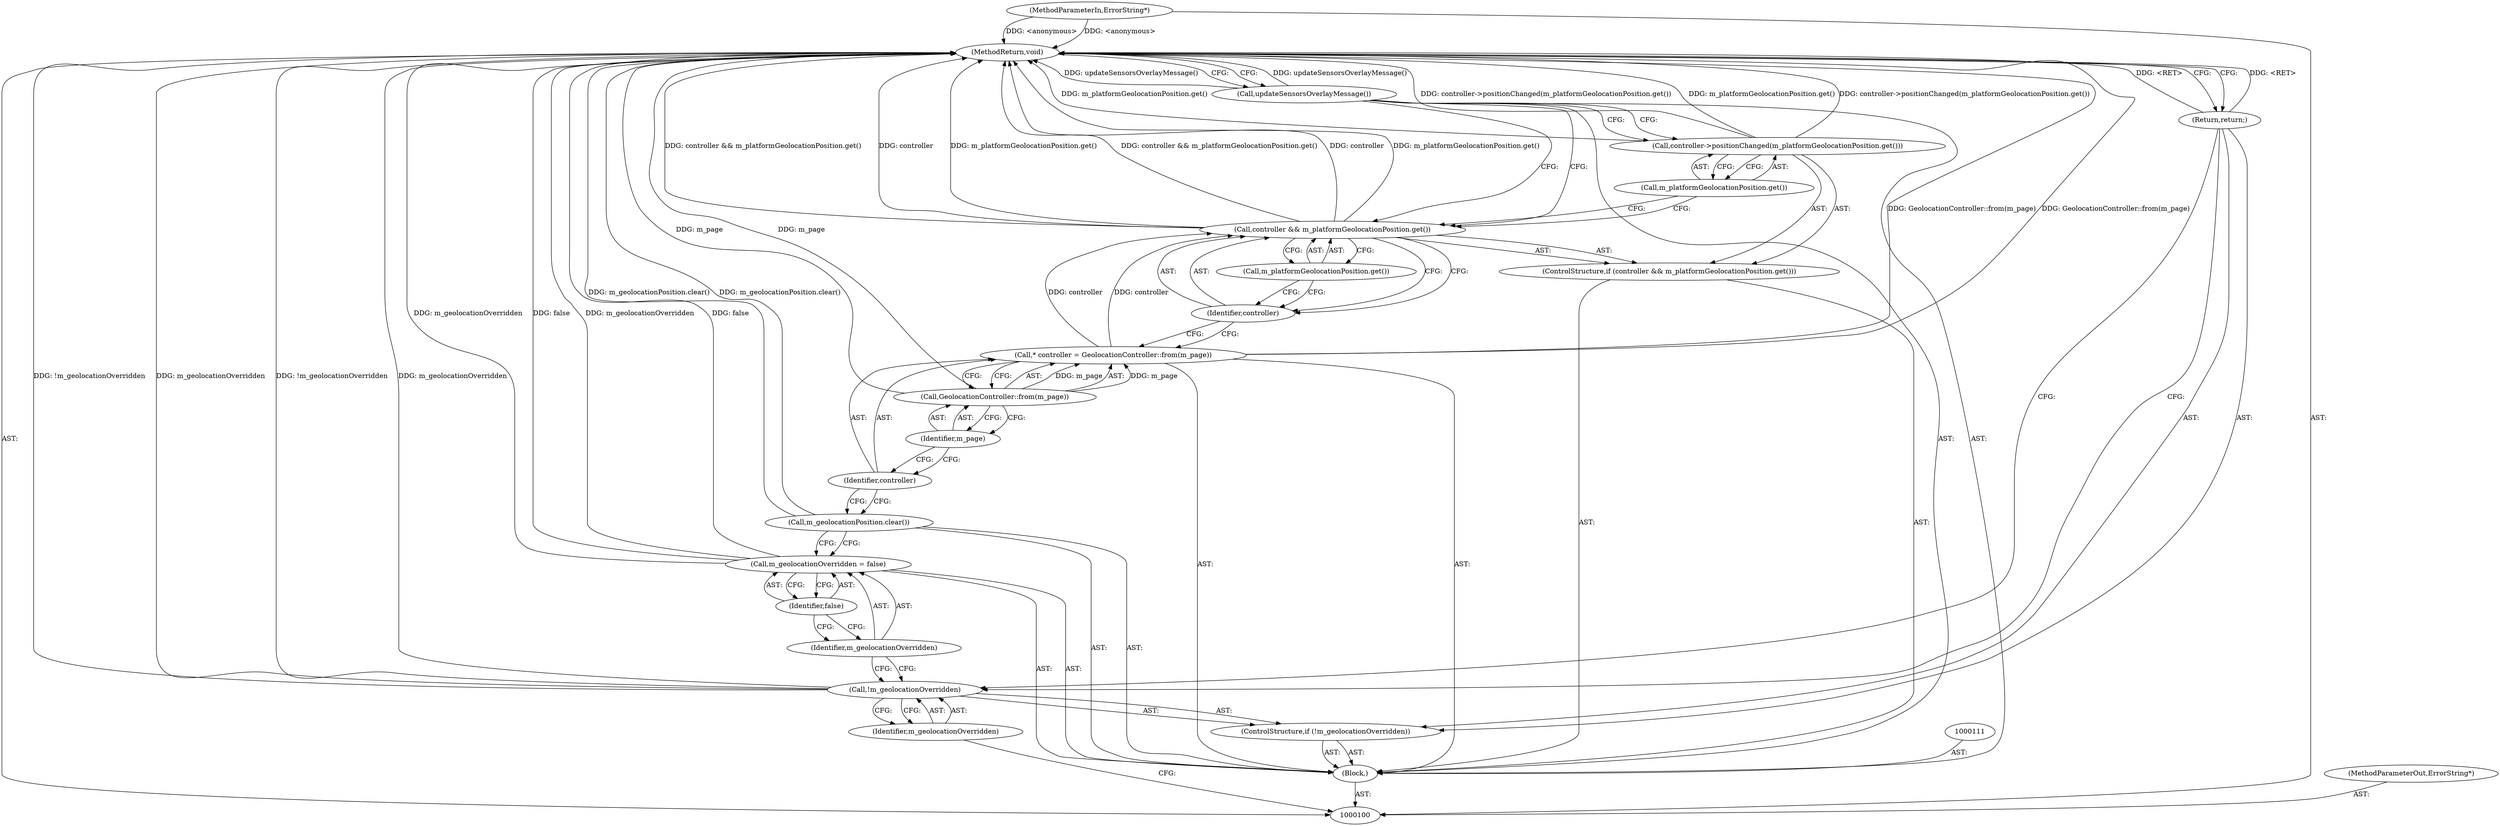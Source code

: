 digraph "1_Chrome_d4cd2b2c0953ad7e9fa988c234eb9361be80fe81_8" {
"1000123" [label="(MethodReturn,void)"];
"1000101" [label="(MethodParameterIn,ErrorString*)"];
"1000160" [label="(MethodParameterOut,ErrorString*)"];
"1000121" [label="(Call,m_platformGeolocationPosition.get())"];
"1000120" [label="(Call,controller->positionChanged(m_platformGeolocationPosition.get()))"];
"1000122" [label="(Call,updateSensorsOverlayMessage())"];
"1000102" [label="(Block,)"];
"1000103" [label="(ControlStructure,if (!m_geolocationOverridden))"];
"1000104" [label="(Call,!m_geolocationOverridden)"];
"1000105" [label="(Identifier,m_geolocationOverridden)"];
"1000106" [label="(Return,return;)"];
"1000109" [label="(Identifier,false)"];
"1000107" [label="(Call,m_geolocationOverridden = false)"];
"1000108" [label="(Identifier,m_geolocationOverridden)"];
"1000110" [label="(Call,m_geolocationPosition.clear())"];
"1000112" [label="(Call,* controller = GeolocationController::from(m_page))"];
"1000113" [label="(Identifier,controller)"];
"1000114" [label="(Call,GeolocationController::from(m_page))"];
"1000115" [label="(Identifier,m_page)"];
"1000119" [label="(Call,m_platformGeolocationPosition.get())"];
"1000116" [label="(ControlStructure,if (controller && m_platformGeolocationPosition.get()))"];
"1000117" [label="(Call,controller && m_platformGeolocationPosition.get())"];
"1000118" [label="(Identifier,controller)"];
"1000123" -> "1000100"  [label="AST: "];
"1000123" -> "1000106"  [label="CFG: "];
"1000123" -> "1000122"  [label="CFG: "];
"1000106" -> "1000123"  [label="DDG: <RET>"];
"1000117" -> "1000123"  [label="DDG: controller && m_platformGeolocationPosition.get()"];
"1000117" -> "1000123"  [label="DDG: controller"];
"1000117" -> "1000123"  [label="DDG: m_platformGeolocationPosition.get()"];
"1000107" -> "1000123"  [label="DDG: m_geolocationOverridden"];
"1000107" -> "1000123"  [label="DDG: false"];
"1000104" -> "1000123"  [label="DDG: !m_geolocationOverridden"];
"1000104" -> "1000123"  [label="DDG: m_geolocationOverridden"];
"1000112" -> "1000123"  [label="DDG: GeolocationController::from(m_page)"];
"1000122" -> "1000123"  [label="DDG: updateSensorsOverlayMessage()"];
"1000114" -> "1000123"  [label="DDG: m_page"];
"1000120" -> "1000123"  [label="DDG: m_platformGeolocationPosition.get()"];
"1000120" -> "1000123"  [label="DDG: controller->positionChanged(m_platformGeolocationPosition.get())"];
"1000101" -> "1000123"  [label="DDG: <anonymous>"];
"1000110" -> "1000123"  [label="DDG: m_geolocationPosition.clear()"];
"1000101" -> "1000100"  [label="AST: "];
"1000101" -> "1000123"  [label="DDG: <anonymous>"];
"1000160" -> "1000100"  [label="AST: "];
"1000121" -> "1000120"  [label="AST: "];
"1000121" -> "1000117"  [label="CFG: "];
"1000120" -> "1000121"  [label="CFG: "];
"1000120" -> "1000116"  [label="AST: "];
"1000120" -> "1000121"  [label="CFG: "];
"1000121" -> "1000120"  [label="AST: "];
"1000122" -> "1000120"  [label="CFG: "];
"1000120" -> "1000123"  [label="DDG: m_platformGeolocationPosition.get()"];
"1000120" -> "1000123"  [label="DDG: controller->positionChanged(m_platformGeolocationPosition.get())"];
"1000122" -> "1000102"  [label="AST: "];
"1000122" -> "1000120"  [label="CFG: "];
"1000122" -> "1000117"  [label="CFG: "];
"1000123" -> "1000122"  [label="CFG: "];
"1000122" -> "1000123"  [label="DDG: updateSensorsOverlayMessage()"];
"1000102" -> "1000100"  [label="AST: "];
"1000103" -> "1000102"  [label="AST: "];
"1000107" -> "1000102"  [label="AST: "];
"1000110" -> "1000102"  [label="AST: "];
"1000111" -> "1000102"  [label="AST: "];
"1000112" -> "1000102"  [label="AST: "];
"1000116" -> "1000102"  [label="AST: "];
"1000122" -> "1000102"  [label="AST: "];
"1000103" -> "1000102"  [label="AST: "];
"1000104" -> "1000103"  [label="AST: "];
"1000106" -> "1000103"  [label="AST: "];
"1000104" -> "1000103"  [label="AST: "];
"1000104" -> "1000105"  [label="CFG: "];
"1000105" -> "1000104"  [label="AST: "];
"1000106" -> "1000104"  [label="CFG: "];
"1000108" -> "1000104"  [label="CFG: "];
"1000104" -> "1000123"  [label="DDG: !m_geolocationOverridden"];
"1000104" -> "1000123"  [label="DDG: m_geolocationOverridden"];
"1000105" -> "1000104"  [label="AST: "];
"1000105" -> "1000100"  [label="CFG: "];
"1000104" -> "1000105"  [label="CFG: "];
"1000106" -> "1000103"  [label="AST: "];
"1000106" -> "1000104"  [label="CFG: "];
"1000123" -> "1000106"  [label="CFG: "];
"1000106" -> "1000123"  [label="DDG: <RET>"];
"1000109" -> "1000107"  [label="AST: "];
"1000109" -> "1000108"  [label="CFG: "];
"1000107" -> "1000109"  [label="CFG: "];
"1000107" -> "1000102"  [label="AST: "];
"1000107" -> "1000109"  [label="CFG: "];
"1000108" -> "1000107"  [label="AST: "];
"1000109" -> "1000107"  [label="AST: "];
"1000110" -> "1000107"  [label="CFG: "];
"1000107" -> "1000123"  [label="DDG: m_geolocationOverridden"];
"1000107" -> "1000123"  [label="DDG: false"];
"1000108" -> "1000107"  [label="AST: "];
"1000108" -> "1000104"  [label="CFG: "];
"1000109" -> "1000108"  [label="CFG: "];
"1000110" -> "1000102"  [label="AST: "];
"1000110" -> "1000107"  [label="CFG: "];
"1000113" -> "1000110"  [label="CFG: "];
"1000110" -> "1000123"  [label="DDG: m_geolocationPosition.clear()"];
"1000112" -> "1000102"  [label="AST: "];
"1000112" -> "1000114"  [label="CFG: "];
"1000113" -> "1000112"  [label="AST: "];
"1000114" -> "1000112"  [label="AST: "];
"1000118" -> "1000112"  [label="CFG: "];
"1000112" -> "1000123"  [label="DDG: GeolocationController::from(m_page)"];
"1000114" -> "1000112"  [label="DDG: m_page"];
"1000112" -> "1000117"  [label="DDG: controller"];
"1000113" -> "1000112"  [label="AST: "];
"1000113" -> "1000110"  [label="CFG: "];
"1000115" -> "1000113"  [label="CFG: "];
"1000114" -> "1000112"  [label="AST: "];
"1000114" -> "1000115"  [label="CFG: "];
"1000115" -> "1000114"  [label="AST: "];
"1000112" -> "1000114"  [label="CFG: "];
"1000114" -> "1000123"  [label="DDG: m_page"];
"1000114" -> "1000112"  [label="DDG: m_page"];
"1000115" -> "1000114"  [label="AST: "];
"1000115" -> "1000113"  [label="CFG: "];
"1000114" -> "1000115"  [label="CFG: "];
"1000119" -> "1000117"  [label="AST: "];
"1000119" -> "1000118"  [label="CFG: "];
"1000117" -> "1000119"  [label="CFG: "];
"1000116" -> "1000102"  [label="AST: "];
"1000117" -> "1000116"  [label="AST: "];
"1000120" -> "1000116"  [label="AST: "];
"1000117" -> "1000116"  [label="AST: "];
"1000117" -> "1000118"  [label="CFG: "];
"1000117" -> "1000119"  [label="CFG: "];
"1000118" -> "1000117"  [label="AST: "];
"1000119" -> "1000117"  [label="AST: "];
"1000121" -> "1000117"  [label="CFG: "];
"1000122" -> "1000117"  [label="CFG: "];
"1000117" -> "1000123"  [label="DDG: controller && m_platformGeolocationPosition.get()"];
"1000117" -> "1000123"  [label="DDG: controller"];
"1000117" -> "1000123"  [label="DDG: m_platformGeolocationPosition.get()"];
"1000112" -> "1000117"  [label="DDG: controller"];
"1000118" -> "1000117"  [label="AST: "];
"1000118" -> "1000112"  [label="CFG: "];
"1000119" -> "1000118"  [label="CFG: "];
"1000117" -> "1000118"  [label="CFG: "];
}
